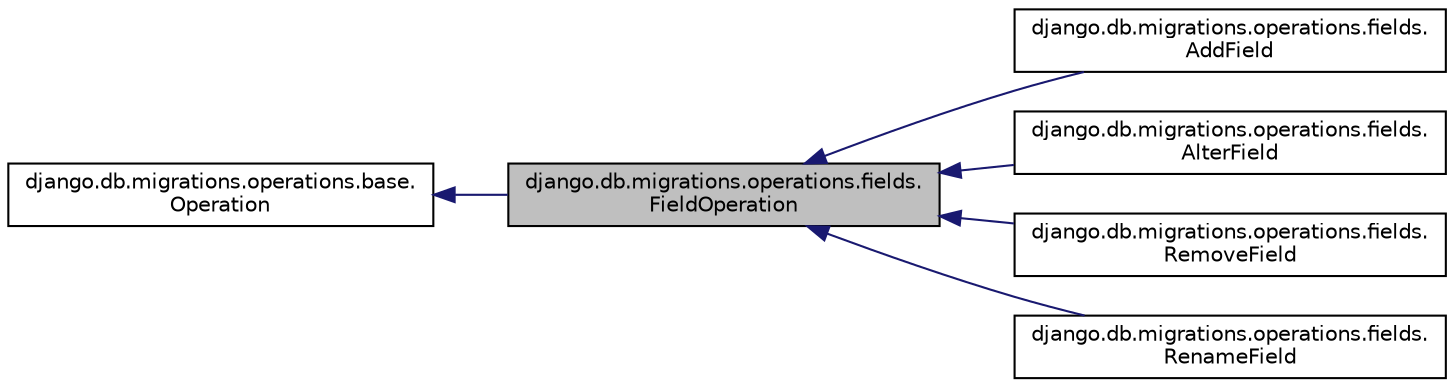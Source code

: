 digraph "django.db.migrations.operations.fields.FieldOperation"
{
 // LATEX_PDF_SIZE
  edge [fontname="Helvetica",fontsize="10",labelfontname="Helvetica",labelfontsize="10"];
  node [fontname="Helvetica",fontsize="10",shape=record];
  rankdir="LR";
  Node1 [label="django.db.migrations.operations.fields.\lFieldOperation",height=0.2,width=0.4,color="black", fillcolor="grey75", style="filled", fontcolor="black",tooltip=" "];
  Node2 -> Node1 [dir="back",color="midnightblue",fontsize="10",style="solid",fontname="Helvetica"];
  Node2 [label="django.db.migrations.operations.base.\lOperation",height=0.2,width=0.4,color="black", fillcolor="white", style="filled",URL="$d8/d4e/classdjango_1_1db_1_1migrations_1_1operations_1_1base_1_1_operation.html",tooltip=" "];
  Node1 -> Node3 [dir="back",color="midnightblue",fontsize="10",style="solid",fontname="Helvetica"];
  Node3 [label="django.db.migrations.operations.fields.\lAddField",height=0.2,width=0.4,color="black", fillcolor="white", style="filled",URL="$d2/d78/classdjango_1_1db_1_1migrations_1_1operations_1_1fields_1_1_add_field.html",tooltip=" "];
  Node1 -> Node4 [dir="back",color="midnightblue",fontsize="10",style="solid",fontname="Helvetica"];
  Node4 [label="django.db.migrations.operations.fields.\lAlterField",height=0.2,width=0.4,color="black", fillcolor="white", style="filled",URL="$d6/d03/classdjango_1_1db_1_1migrations_1_1operations_1_1fields_1_1_alter_field.html",tooltip=" "];
  Node1 -> Node5 [dir="back",color="midnightblue",fontsize="10",style="solid",fontname="Helvetica"];
  Node5 [label="django.db.migrations.operations.fields.\lRemoveField",height=0.2,width=0.4,color="black", fillcolor="white", style="filled",URL="$de/d46/classdjango_1_1db_1_1migrations_1_1operations_1_1fields_1_1_remove_field.html",tooltip=" "];
  Node1 -> Node6 [dir="back",color="midnightblue",fontsize="10",style="solid",fontname="Helvetica"];
  Node6 [label="django.db.migrations.operations.fields.\lRenameField",height=0.2,width=0.4,color="black", fillcolor="white", style="filled",URL="$d5/d39/classdjango_1_1db_1_1migrations_1_1operations_1_1fields_1_1_rename_field.html",tooltip=" "];
}
